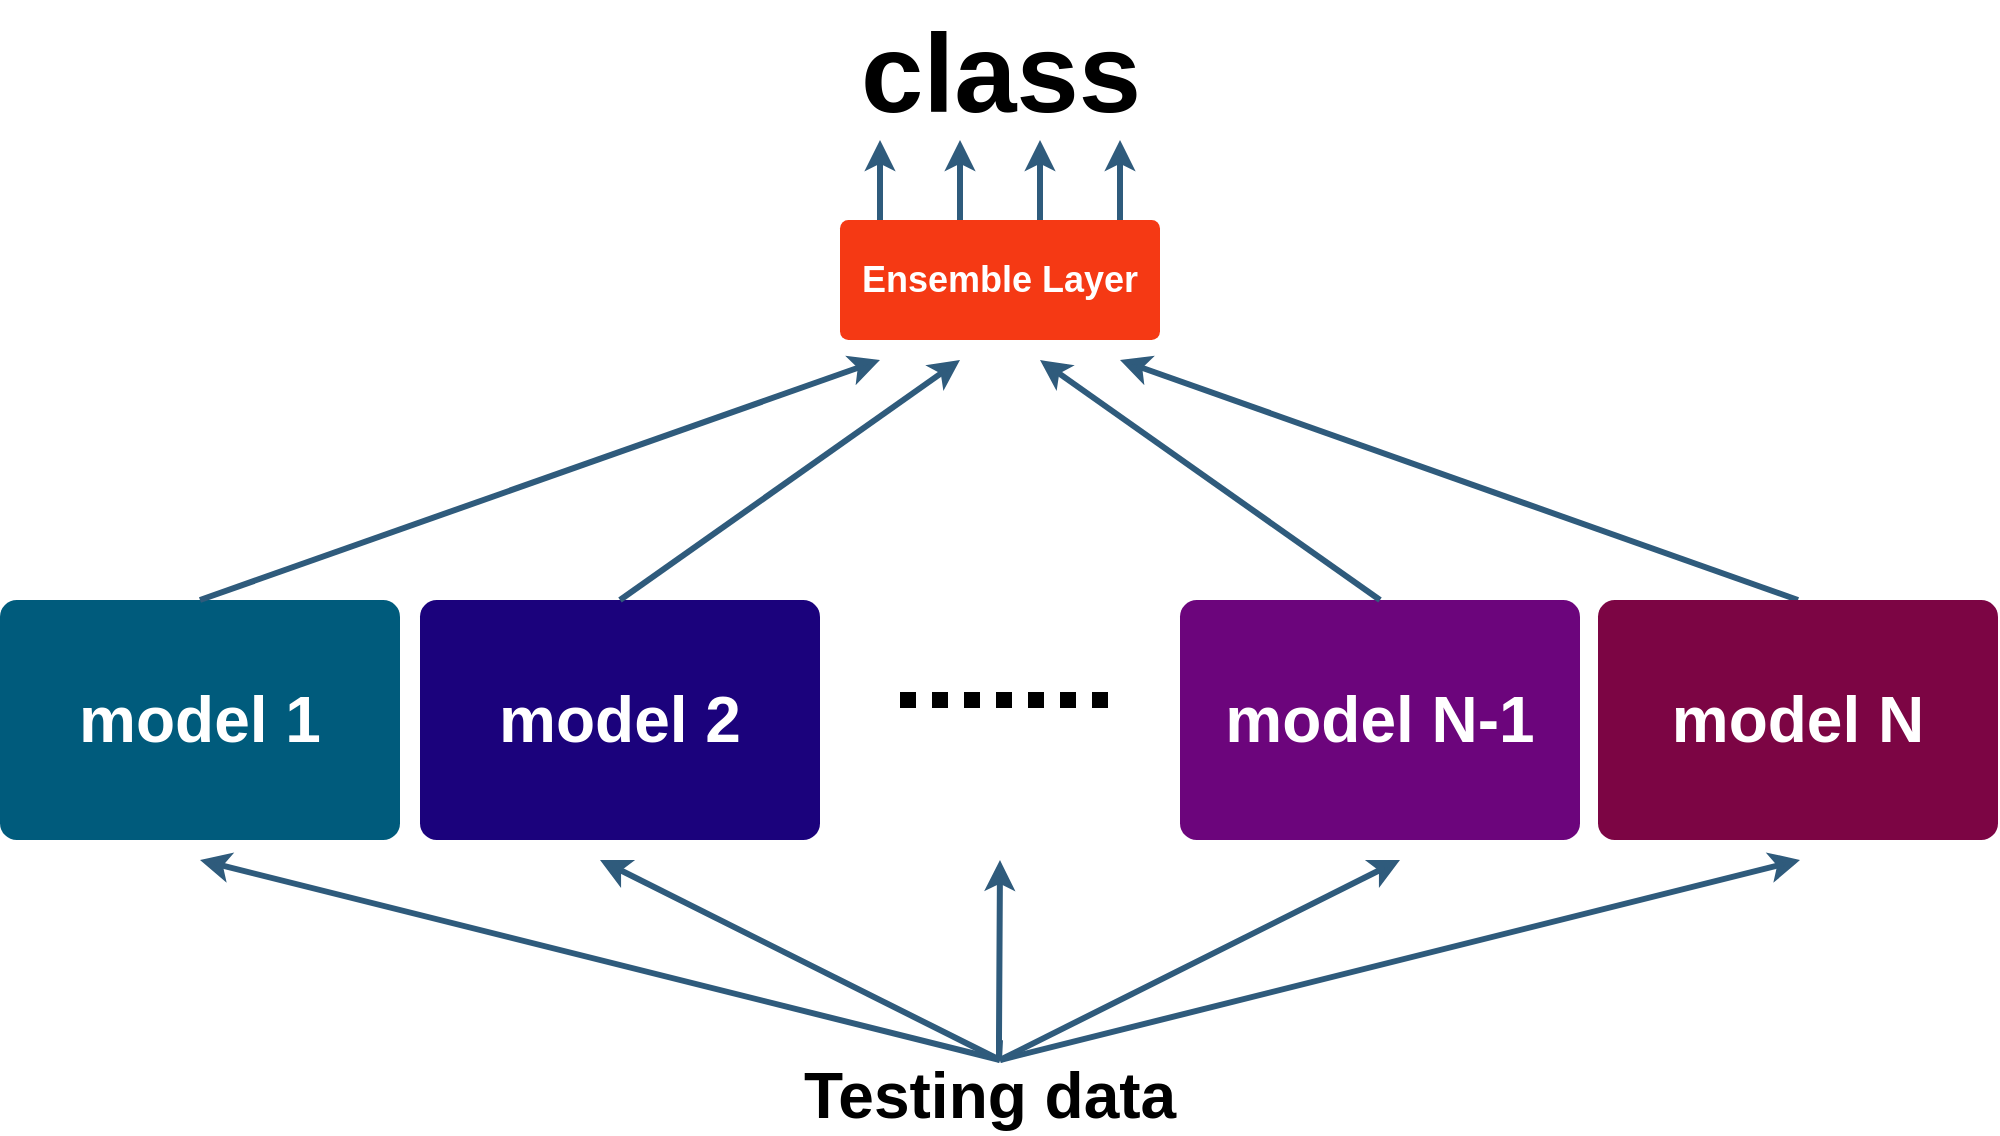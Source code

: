 <mxfile version="12.1.0" type="device" pages="1"><diagram id="6a731a19-8d31-9384-78a2-239565b7b9f0" name="Page-1"><mxGraphModel dx="2011" dy="999" grid="1" gridSize="10" guides="1" tooltips="1" connect="1" arrows="1" fold="1" page="1" pageScale="1" pageWidth="1169" pageHeight="827" background="#ffffff" math="0" shadow="0"><root><mxCell id="0"/><mxCell id="1" parent="0"/><mxCell id="1749" value="&lt;span style=&quot;font-size: 32px&quot;&gt;model 1&lt;/span&gt;" style="rounded=1;whiteSpace=wrap;html=1;shadow=0;labelBackgroundColor=none;strokeColor=none;strokeWidth=3;fillColor=#005B7C;fontFamily=Helvetica;fontSize=16;fontColor=#FFFFFF;align=center;fontStyle=1;spacing=5;arcSize=7;perimeterSpacing=2;" parent="1" vertex="1"><mxGeometry x="170" y="490" width="200" height="120" as="geometry"/></mxCell><mxCell id="VojcA9DtmpKkevzZSwcA-1817" value="&lt;b&gt;&lt;font style=&quot;font-size: 56px&quot;&gt;class&lt;/font&gt;&lt;/b&gt;" style="text;html=1;resizable=0;points=[];autosize=1;align=center;verticalAlign=top;spacingTop=-4;" parent="1" vertex="1"><mxGeometry x="590" y="190" width="160" height="30" as="geometry"/></mxCell><mxCell id="VojcA9DtmpKkevzZSwcA-1894" value="&lt;span style=&quot;font-size: 32px&quot;&gt;model 2&lt;/span&gt;" style="rounded=1;whiteSpace=wrap;html=1;shadow=0;labelBackgroundColor=none;strokeColor=none;strokeWidth=3;fillColor=#1B027C;fontFamily=Helvetica;fontSize=16;fontColor=#FFFFFF;align=center;fontStyle=1;spacing=5;arcSize=7;perimeterSpacing=2;" parent="1" vertex="1"><mxGeometry x="380" y="490" width="200" height="120" as="geometry"/></mxCell><mxCell id="VojcA9DtmpKkevzZSwcA-1934" value="&lt;font style=&quot;font-size: 32px&quot;&gt;&lt;b&gt;Testing data&lt;/b&gt;&lt;/font&gt;" style="text;html=1;resizable=0;points=[];autosize=1;align=left;verticalAlign=top;spacingTop=-4;" parent="1" vertex="1"><mxGeometry x="570" y="716" width="200" height="20" as="geometry"/></mxCell><mxCell id="VojcA9DtmpKkevzZSwcA-1936" value="" style="edgeStyle=none;rounded=0;jumpStyle=none;html=1;shadow=0;labelBackgroundColor=none;startArrow=none;startFill=0;endArrow=classic;endFill=1;jettySize=auto;orthogonalLoop=1;strokeColor=#2F5B7C;strokeWidth=3;fontFamily=Helvetica;fontSize=16;fontColor=#23445D;spacing=5;" parent="1" edge="1"><mxGeometry relative="1" as="geometry"><mxPoint x="670" y="710" as="sourcePoint"/><mxPoint x="670" y="620" as="targetPoint"/><Array as="points"><mxPoint x="669.5" y="720"/><mxPoint x="669.5" y="709"/></Array></mxGeometry></mxCell><mxCell id="VojcA9DtmpKkevzZSwcA-1943" value="&lt;font style=&quot;font-size: 18px&quot;&gt;Ensemble Layer&lt;/font&gt;" style="rounded=1;whiteSpace=wrap;html=1;shadow=0;labelBackgroundColor=none;strokeColor=none;strokeWidth=3;fillColor=#F53914;fontFamily=Helvetica;fontSize=14;fontColor=#FFFFFF;align=center;spacing=5;fontStyle=1;arcSize=7;perimeterSpacing=2;" parent="1" vertex="1"><mxGeometry x="590" y="300" width="160" height="60" as="geometry"/></mxCell><mxCell id="VojcA9DtmpKkevzZSwcA-1944" value="" style="edgeStyle=none;rounded=0;jumpStyle=none;html=1;shadow=0;labelBackgroundColor=none;startArrow=none;startFill=0;endArrow=classic;endFill=1;jettySize=auto;orthogonalLoop=1;strokeColor=#2F5B7C;strokeWidth=3;fontFamily=Helvetica;fontSize=16;fontColor=#23445D;spacing=5;" parent="1" edge="1"><mxGeometry relative="1" as="geometry"><mxPoint x="610" y="289" as="sourcePoint"/><mxPoint x="610" y="260" as="targetPoint"/><Array as="points"><mxPoint x="610" y="300"/><mxPoint x="610" y="289"/></Array></mxGeometry></mxCell><mxCell id="VojcA9DtmpKkevzZSwcA-1945" value="" style="edgeStyle=none;rounded=0;jumpStyle=none;html=1;shadow=0;labelBackgroundColor=none;startArrow=none;startFill=0;endArrow=classic;endFill=1;jettySize=auto;orthogonalLoop=1;strokeColor=#2F5B7C;strokeWidth=3;fontFamily=Helvetica;fontSize=16;fontColor=#23445D;spacing=5;" parent="1" edge="1"><mxGeometry relative="1" as="geometry"><mxPoint x="650" y="289" as="sourcePoint"/><mxPoint x="650" y="260" as="targetPoint"/><Array as="points"><mxPoint x="650" y="300"/><mxPoint x="650" y="289"/></Array></mxGeometry></mxCell><mxCell id="VojcA9DtmpKkevzZSwcA-1946" value="" style="edgeStyle=none;rounded=0;jumpStyle=none;html=1;shadow=0;labelBackgroundColor=none;startArrow=none;startFill=0;endArrow=classic;endFill=1;jettySize=auto;orthogonalLoop=1;strokeColor=#2F5B7C;strokeWidth=3;fontFamily=Helvetica;fontSize=16;fontColor=#23445D;spacing=5;" parent="1" edge="1"><mxGeometry relative="1" as="geometry"><mxPoint x="690" y="289" as="sourcePoint"/><mxPoint x="690" y="260" as="targetPoint"/><Array as="points"><mxPoint x="690" y="300"/><mxPoint x="690" y="289"/></Array></mxGeometry></mxCell><mxCell id="VojcA9DtmpKkevzZSwcA-1947" value="" style="edgeStyle=none;rounded=0;jumpStyle=none;html=1;shadow=0;labelBackgroundColor=none;startArrow=none;startFill=0;endArrow=classic;endFill=1;jettySize=auto;orthogonalLoop=1;strokeColor=#2F5B7C;strokeWidth=3;fontFamily=Helvetica;fontSize=16;fontColor=#23445D;spacing=5;" parent="1" edge="1"><mxGeometry relative="1" as="geometry"><mxPoint x="730" y="289" as="sourcePoint"/><mxPoint x="730" y="260" as="targetPoint"/><Array as="points"><mxPoint x="730" y="300"/><mxPoint x="730" y="289"/></Array></mxGeometry></mxCell><mxCell id="VojcA9DtmpKkevzZSwcA-1949" value="" style="endArrow=classic;html=1;strokeColor=#2F5B7C;strokeWidth=3;" parent="1" edge="1"><mxGeometry width="50" height="50" relative="1" as="geometry"><mxPoint x="270" y="490" as="sourcePoint"/><mxPoint x="610" y="370" as="targetPoint"/></mxGeometry></mxCell><mxCell id="VojcA9DtmpKkevzZSwcA-1950" value="" style="endArrow=classic;html=1;strokeColor=#2F5B7C;strokeWidth=3;" parent="1" edge="1"><mxGeometry width="50" height="50" relative="1" as="geometry"><mxPoint x="1069" y="490" as="sourcePoint"/><mxPoint x="730" y="370" as="targetPoint"/></mxGeometry></mxCell><mxCell id="eXXfYoX7n0GFXyMw3fVz-1767" value="&lt;span style=&quot;font-size: 32px&quot;&gt;model N-1&lt;/span&gt;" style="rounded=1;whiteSpace=wrap;html=1;shadow=0;labelBackgroundColor=none;strokeColor=none;strokeWidth=3;fillColor=#6C057C;fontFamily=Helvetica;fontSize=16;fontColor=#FFFFFF;align=center;fontStyle=1;spacing=5;arcSize=7;perimeterSpacing=2;" vertex="1" parent="1"><mxGeometry x="760" y="490" width="200" height="120" as="geometry"/></mxCell><mxCell id="eXXfYoX7n0GFXyMw3fVz-1768" value="" style="endArrow=none;dashed=1;html=1;strokeWidth=8;dashPattern=1 1;" edge="1" parent="1"><mxGeometry width="50" height="50" relative="1" as="geometry"><mxPoint x="620" y="540" as="sourcePoint"/><mxPoint x="730" y="540" as="targetPoint"/></mxGeometry></mxCell><mxCell id="eXXfYoX7n0GFXyMw3fVz-1769" value="&lt;span style=&quot;font-size: 32px&quot;&gt;model N&lt;/span&gt;" style="rounded=1;whiteSpace=wrap;html=1;shadow=0;labelBackgroundColor=none;strokeColor=none;strokeWidth=3;fillColor=#7C0544;fontFamily=Helvetica;fontSize=16;fontColor=#FFFFFF;align=center;fontStyle=1;spacing=5;arcSize=7;perimeterSpacing=2;" vertex="1" parent="1"><mxGeometry x="969" y="490" width="200" height="120" as="geometry"/></mxCell><mxCell id="eXXfYoX7n0GFXyMw3fVz-1770" value="" style="endArrow=classic;html=1;strokeColor=#2F5B7C;strokeWidth=3;" edge="1" parent="1"><mxGeometry width="50" height="50" relative="1" as="geometry"><mxPoint x="670" y="720" as="sourcePoint"/><mxPoint x="1070" y="620" as="targetPoint"/></mxGeometry></mxCell><mxCell id="eXXfYoX7n0GFXyMw3fVz-1771" value="" style="endArrow=classic;html=1;strokeColor=#2F5B7C;strokeWidth=3;" edge="1" parent="1"><mxGeometry width="50" height="50" relative="1" as="geometry"><mxPoint x="670" y="720" as="sourcePoint"/><mxPoint x="870" y="620" as="targetPoint"/></mxGeometry></mxCell><mxCell id="eXXfYoX7n0GFXyMw3fVz-1772" value="" style="endArrow=classic;html=1;strokeColor=#2F5B7C;strokeWidth=3;" edge="1" parent="1"><mxGeometry width="50" height="50" relative="1" as="geometry"><mxPoint x="670" y="720" as="sourcePoint"/><mxPoint x="470" y="620" as="targetPoint"/></mxGeometry></mxCell><mxCell id="eXXfYoX7n0GFXyMw3fVz-1773" value="" style="endArrow=classic;html=1;strokeColor=#2F5B7C;strokeWidth=3;" edge="1" parent="1"><mxGeometry width="50" height="50" relative="1" as="geometry"><mxPoint x="670" y="720" as="sourcePoint"/><mxPoint x="270" y="620" as="targetPoint"/></mxGeometry></mxCell><mxCell id="eXXfYoX7n0GFXyMw3fVz-1775" value="" style="endArrow=classic;html=1;strokeColor=#2F5B7C;strokeWidth=3;" edge="1" parent="1"><mxGeometry width="50" height="50" relative="1" as="geometry"><mxPoint x="480" y="490.0" as="sourcePoint"/><mxPoint x="650" y="370" as="targetPoint"/></mxGeometry></mxCell><mxCell id="eXXfYoX7n0GFXyMw3fVz-1776" value="" style="endArrow=classic;html=1;strokeColor=#2F5B7C;strokeWidth=3;" edge="1" parent="1"><mxGeometry width="50" height="50" relative="1" as="geometry"><mxPoint x="860" y="490.0" as="sourcePoint"/><mxPoint x="690" y="370" as="targetPoint"/></mxGeometry></mxCell></root></mxGraphModel></diagram></mxfile>